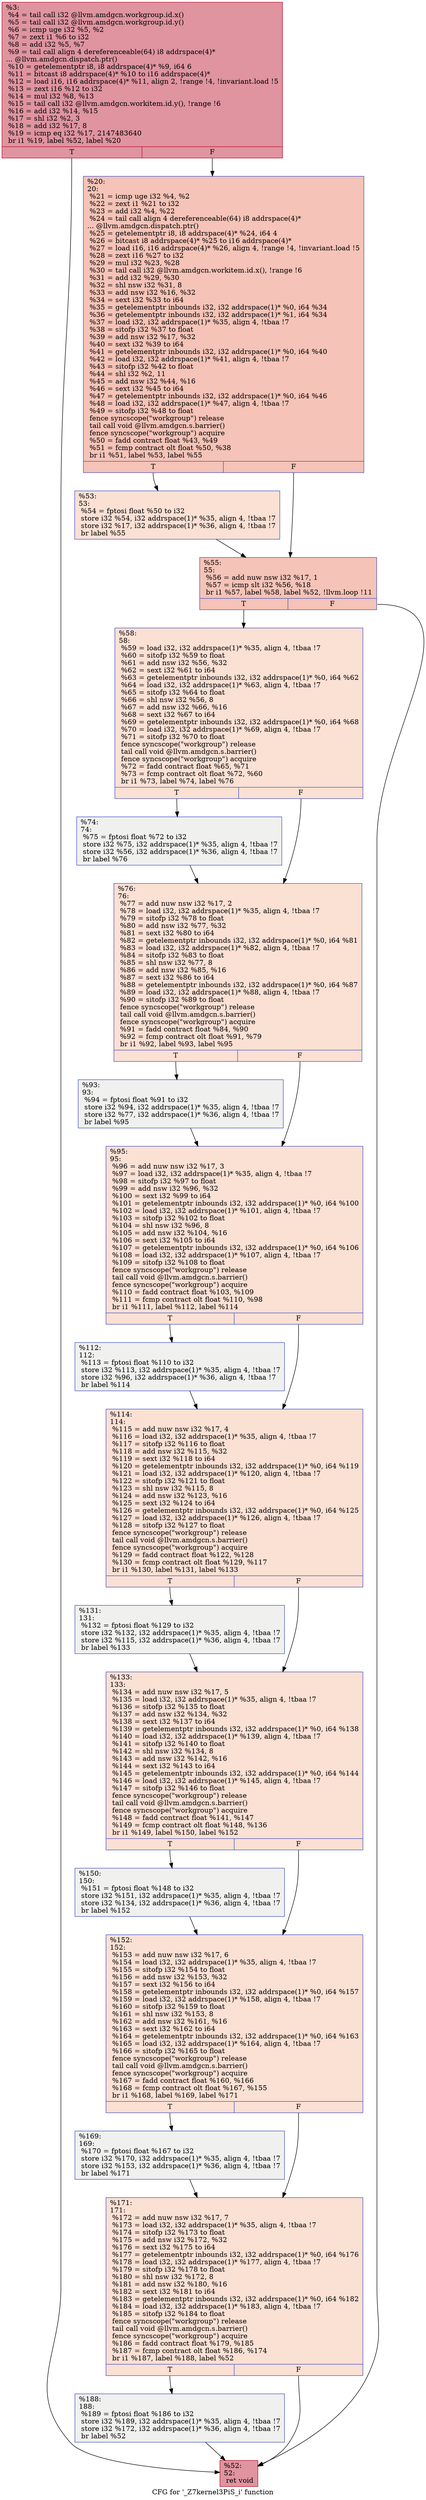 digraph "CFG for '_Z7kernel3PiS_i' function" {
	label="CFG for '_Z7kernel3PiS_i' function";

	Node0x5d68700 [shape=record,color="#b70d28ff", style=filled, fillcolor="#b70d2870",label="{%3:\l  %4 = tail call i32 @llvm.amdgcn.workgroup.id.x()\l  %5 = tail call i32 @llvm.amdgcn.workgroup.id.y()\l  %6 = icmp uge i32 %5, %2\l  %7 = zext i1 %6 to i32\l  %8 = add i32 %5, %7\l  %9 = tail call align 4 dereferenceable(64) i8 addrspace(4)*\l... @llvm.amdgcn.dispatch.ptr()\l  %10 = getelementptr i8, i8 addrspace(4)* %9, i64 6\l  %11 = bitcast i8 addrspace(4)* %10 to i16 addrspace(4)*\l  %12 = load i16, i16 addrspace(4)* %11, align 2, !range !4, !invariant.load !5\l  %13 = zext i16 %12 to i32\l  %14 = mul i32 %8, %13\l  %15 = tail call i32 @llvm.amdgcn.workitem.id.y(), !range !6\l  %16 = add i32 %14, %15\l  %17 = shl i32 %2, 3\l  %18 = add i32 %17, 8\l  %19 = icmp eq i32 %17, 2147483640\l  br i1 %19, label %52, label %20\l|{<s0>T|<s1>F}}"];
	Node0x5d68700:s0 -> Node0x5d6abb0;
	Node0x5d68700:s1 -> Node0x5d6ac40;
	Node0x5d6ac40 [shape=record,color="#3d50c3ff", style=filled, fillcolor="#e8765c70",label="{%20:\l20:                                               \l  %21 = icmp uge i32 %4, %2\l  %22 = zext i1 %21 to i32\l  %23 = add i32 %4, %22\l  %24 = tail call align 4 dereferenceable(64) i8 addrspace(4)*\l... @llvm.amdgcn.dispatch.ptr()\l  %25 = getelementptr i8, i8 addrspace(4)* %24, i64 4\l  %26 = bitcast i8 addrspace(4)* %25 to i16 addrspace(4)*\l  %27 = load i16, i16 addrspace(4)* %26, align 4, !range !4, !invariant.load !5\l  %28 = zext i16 %27 to i32\l  %29 = mul i32 %23, %28\l  %30 = tail call i32 @llvm.amdgcn.workitem.id.x(), !range !6\l  %31 = add i32 %29, %30\l  %32 = shl nsw i32 %31, 8\l  %33 = add nsw i32 %16, %32\l  %34 = sext i32 %33 to i64\l  %35 = getelementptr inbounds i32, i32 addrspace(1)* %0, i64 %34\l  %36 = getelementptr inbounds i32, i32 addrspace(1)* %1, i64 %34\l  %37 = load i32, i32 addrspace(1)* %35, align 4, !tbaa !7\l  %38 = sitofp i32 %37 to float\l  %39 = add nsw i32 %17, %32\l  %40 = sext i32 %39 to i64\l  %41 = getelementptr inbounds i32, i32 addrspace(1)* %0, i64 %40\l  %42 = load i32, i32 addrspace(1)* %41, align 4, !tbaa !7\l  %43 = sitofp i32 %42 to float\l  %44 = shl i32 %2, 11\l  %45 = add nsw i32 %44, %16\l  %46 = sext i32 %45 to i64\l  %47 = getelementptr inbounds i32, i32 addrspace(1)* %0, i64 %46\l  %48 = load i32, i32 addrspace(1)* %47, align 4, !tbaa !7\l  %49 = sitofp i32 %48 to float\l  fence syncscope(\"workgroup\") release\l  tail call void @llvm.amdgcn.s.barrier()\l  fence syncscope(\"workgroup\") acquire\l  %50 = fadd contract float %43, %49\l  %51 = fcmp contract olt float %50, %38\l  br i1 %51, label %53, label %55\l|{<s0>T|<s1>F}}"];
	Node0x5d6ac40:s0 -> Node0x5d6dd80;
	Node0x5d6ac40:s1 -> Node0x5d6de10;
	Node0x5d6abb0 [shape=record,color="#b70d28ff", style=filled, fillcolor="#b70d2870",label="{%52:\l52:                                               \l  ret void\l}"];
	Node0x5d6dd80 [shape=record,color="#3d50c3ff", style=filled, fillcolor="#f7b99e70",label="{%53:\l53:                                               \l  %54 = fptosi float %50 to i32\l  store i32 %54, i32 addrspace(1)* %35, align 4, !tbaa !7\l  store i32 %17, i32 addrspace(1)* %36, align 4, !tbaa !7\l  br label %55\l}"];
	Node0x5d6dd80 -> Node0x5d6de10;
	Node0x5d6de10 [shape=record,color="#3d50c3ff", style=filled, fillcolor="#e8765c70",label="{%55:\l55:                                               \l  %56 = add nuw nsw i32 %17, 1\l  %57 = icmp slt i32 %56, %18\l  br i1 %57, label %58, label %52, !llvm.loop !11\l|{<s0>T|<s1>F}}"];
	Node0x5d6de10:s0 -> Node0x5d6e2c0;
	Node0x5d6de10:s1 -> Node0x5d6abb0;
	Node0x5d6e2c0 [shape=record,color="#3d50c3ff", style=filled, fillcolor="#f7b99e70",label="{%58:\l58:                                               \l  %59 = load i32, i32 addrspace(1)* %35, align 4, !tbaa !7\l  %60 = sitofp i32 %59 to float\l  %61 = add nsw i32 %56, %32\l  %62 = sext i32 %61 to i64\l  %63 = getelementptr inbounds i32, i32 addrspace(1)* %0, i64 %62\l  %64 = load i32, i32 addrspace(1)* %63, align 4, !tbaa !7\l  %65 = sitofp i32 %64 to float\l  %66 = shl nsw i32 %56, 8\l  %67 = add nsw i32 %66, %16\l  %68 = sext i32 %67 to i64\l  %69 = getelementptr inbounds i32, i32 addrspace(1)* %0, i64 %68\l  %70 = load i32, i32 addrspace(1)* %69, align 4, !tbaa !7\l  %71 = sitofp i32 %70 to float\l  fence syncscope(\"workgroup\") release\l  tail call void @llvm.amdgcn.s.barrier()\l  fence syncscope(\"workgroup\") acquire\l  %72 = fadd contract float %65, %71\l  %73 = fcmp contract olt float %72, %60\l  br i1 %73, label %74, label %76\l|{<s0>T|<s1>F}}"];
	Node0x5d6e2c0:s0 -> Node0x5d6f000;
	Node0x5d6e2c0:s1 -> Node0x5d6f050;
	Node0x5d6f000 [shape=record,color="#3d50c3ff", style=filled, fillcolor="#dedcdb70",label="{%74:\l74:                                               \l  %75 = fptosi float %72 to i32\l  store i32 %75, i32 addrspace(1)* %35, align 4, !tbaa !7\l  store i32 %56, i32 addrspace(1)* %36, align 4, !tbaa !7\l  br label %76\l}"];
	Node0x5d6f000 -> Node0x5d6f050;
	Node0x5d6f050 [shape=record,color="#3d50c3ff", style=filled, fillcolor="#f7b99e70",label="{%76:\l76:                                               \l  %77 = add nuw nsw i32 %17, 2\l  %78 = load i32, i32 addrspace(1)* %35, align 4, !tbaa !7\l  %79 = sitofp i32 %78 to float\l  %80 = add nsw i32 %77, %32\l  %81 = sext i32 %80 to i64\l  %82 = getelementptr inbounds i32, i32 addrspace(1)* %0, i64 %81\l  %83 = load i32, i32 addrspace(1)* %82, align 4, !tbaa !7\l  %84 = sitofp i32 %83 to float\l  %85 = shl nsw i32 %77, 8\l  %86 = add nsw i32 %85, %16\l  %87 = sext i32 %86 to i64\l  %88 = getelementptr inbounds i32, i32 addrspace(1)* %0, i64 %87\l  %89 = load i32, i32 addrspace(1)* %88, align 4, !tbaa !7\l  %90 = sitofp i32 %89 to float\l  fence syncscope(\"workgroup\") release\l  tail call void @llvm.amdgcn.s.barrier()\l  fence syncscope(\"workgroup\") acquire\l  %91 = fadd contract float %84, %90\l  %92 = fcmp contract olt float %91, %79\l  br i1 %92, label %93, label %95\l|{<s0>T|<s1>F}}"];
	Node0x5d6f050:s0 -> Node0x5d6fd20;
	Node0x5d6f050:s1 -> Node0x5d6fd70;
	Node0x5d6fd20 [shape=record,color="#3d50c3ff", style=filled, fillcolor="#dedcdb70",label="{%93:\l93:                                               \l  %94 = fptosi float %91 to i32\l  store i32 %94, i32 addrspace(1)* %35, align 4, !tbaa !7\l  store i32 %77, i32 addrspace(1)* %36, align 4, !tbaa !7\l  br label %95\l}"];
	Node0x5d6fd20 -> Node0x5d6fd70;
	Node0x5d6fd70 [shape=record,color="#3d50c3ff", style=filled, fillcolor="#f7b99e70",label="{%95:\l95:                                               \l  %96 = add nuw nsw i32 %17, 3\l  %97 = load i32, i32 addrspace(1)* %35, align 4, !tbaa !7\l  %98 = sitofp i32 %97 to float\l  %99 = add nsw i32 %96, %32\l  %100 = sext i32 %99 to i64\l  %101 = getelementptr inbounds i32, i32 addrspace(1)* %0, i64 %100\l  %102 = load i32, i32 addrspace(1)* %101, align 4, !tbaa !7\l  %103 = sitofp i32 %102 to float\l  %104 = shl nsw i32 %96, 8\l  %105 = add nsw i32 %104, %16\l  %106 = sext i32 %105 to i64\l  %107 = getelementptr inbounds i32, i32 addrspace(1)* %0, i64 %106\l  %108 = load i32, i32 addrspace(1)* %107, align 4, !tbaa !7\l  %109 = sitofp i32 %108 to float\l  fence syncscope(\"workgroup\") release\l  tail call void @llvm.amdgcn.s.barrier()\l  fence syncscope(\"workgroup\") acquire\l  %110 = fadd contract float %103, %109\l  %111 = fcmp contract olt float %110, %98\l  br i1 %111, label %112, label %114\l|{<s0>T|<s1>F}}"];
	Node0x5d6fd70:s0 -> Node0x5d70a00;
	Node0x5d6fd70:s1 -> Node0x5d70a50;
	Node0x5d70a00 [shape=record,color="#3d50c3ff", style=filled, fillcolor="#dedcdb70",label="{%112:\l112:                                              \l  %113 = fptosi float %110 to i32\l  store i32 %113, i32 addrspace(1)* %35, align 4, !tbaa !7\l  store i32 %96, i32 addrspace(1)* %36, align 4, !tbaa !7\l  br label %114\l}"];
	Node0x5d70a00 -> Node0x5d70a50;
	Node0x5d70a50 [shape=record,color="#3d50c3ff", style=filled, fillcolor="#f7b99e70",label="{%114:\l114:                                              \l  %115 = add nuw nsw i32 %17, 4\l  %116 = load i32, i32 addrspace(1)* %35, align 4, !tbaa !7\l  %117 = sitofp i32 %116 to float\l  %118 = add nsw i32 %115, %32\l  %119 = sext i32 %118 to i64\l  %120 = getelementptr inbounds i32, i32 addrspace(1)* %0, i64 %119\l  %121 = load i32, i32 addrspace(1)* %120, align 4, !tbaa !7\l  %122 = sitofp i32 %121 to float\l  %123 = shl nsw i32 %115, 8\l  %124 = add nsw i32 %123, %16\l  %125 = sext i32 %124 to i64\l  %126 = getelementptr inbounds i32, i32 addrspace(1)* %0, i64 %125\l  %127 = load i32, i32 addrspace(1)* %126, align 4, !tbaa !7\l  %128 = sitofp i32 %127 to float\l  fence syncscope(\"workgroup\") release\l  tail call void @llvm.amdgcn.s.barrier()\l  fence syncscope(\"workgroup\") acquire\l  %129 = fadd contract float %122, %128\l  %130 = fcmp contract olt float %129, %117\l  br i1 %130, label %131, label %133\l|{<s0>T|<s1>F}}"];
	Node0x5d70a50:s0 -> Node0x5d6ea30;
	Node0x5d70a50:s1 -> Node0x5d6ea80;
	Node0x5d6ea30 [shape=record,color="#3d50c3ff", style=filled, fillcolor="#dedcdb70",label="{%131:\l131:                                              \l  %132 = fptosi float %129 to i32\l  store i32 %132, i32 addrspace(1)* %35, align 4, !tbaa !7\l  store i32 %115, i32 addrspace(1)* %36, align 4, !tbaa !7\l  br label %133\l}"];
	Node0x5d6ea30 -> Node0x5d6ea80;
	Node0x5d6ea80 [shape=record,color="#3d50c3ff", style=filled, fillcolor="#f7b99e70",label="{%133:\l133:                                              \l  %134 = add nuw nsw i32 %17, 5\l  %135 = load i32, i32 addrspace(1)* %35, align 4, !tbaa !7\l  %136 = sitofp i32 %135 to float\l  %137 = add nsw i32 %134, %32\l  %138 = sext i32 %137 to i64\l  %139 = getelementptr inbounds i32, i32 addrspace(1)* %0, i64 %138\l  %140 = load i32, i32 addrspace(1)* %139, align 4, !tbaa !7\l  %141 = sitofp i32 %140 to float\l  %142 = shl nsw i32 %134, 8\l  %143 = add nsw i32 %142, %16\l  %144 = sext i32 %143 to i64\l  %145 = getelementptr inbounds i32, i32 addrspace(1)* %0, i64 %144\l  %146 = load i32, i32 addrspace(1)* %145, align 4, !tbaa !7\l  %147 = sitofp i32 %146 to float\l  fence syncscope(\"workgroup\") release\l  tail call void @llvm.amdgcn.s.barrier()\l  fence syncscope(\"workgroup\") acquire\l  %148 = fadd contract float %141, %147\l  %149 = fcmp contract olt float %148, %136\l  br i1 %149, label %150, label %152\l|{<s0>T|<s1>F}}"];
	Node0x5d6ea80:s0 -> Node0x5d72820;
	Node0x5d6ea80:s1 -> Node0x5d72870;
	Node0x5d72820 [shape=record,color="#3d50c3ff", style=filled, fillcolor="#dedcdb70",label="{%150:\l150:                                              \l  %151 = fptosi float %148 to i32\l  store i32 %151, i32 addrspace(1)* %35, align 4, !tbaa !7\l  store i32 %134, i32 addrspace(1)* %36, align 4, !tbaa !7\l  br label %152\l}"];
	Node0x5d72820 -> Node0x5d72870;
	Node0x5d72870 [shape=record,color="#3d50c3ff", style=filled, fillcolor="#f7b99e70",label="{%152:\l152:                                              \l  %153 = add nuw nsw i32 %17, 6\l  %154 = load i32, i32 addrspace(1)* %35, align 4, !tbaa !7\l  %155 = sitofp i32 %154 to float\l  %156 = add nsw i32 %153, %32\l  %157 = sext i32 %156 to i64\l  %158 = getelementptr inbounds i32, i32 addrspace(1)* %0, i64 %157\l  %159 = load i32, i32 addrspace(1)* %158, align 4, !tbaa !7\l  %160 = sitofp i32 %159 to float\l  %161 = shl nsw i32 %153, 8\l  %162 = add nsw i32 %161, %16\l  %163 = sext i32 %162 to i64\l  %164 = getelementptr inbounds i32, i32 addrspace(1)* %0, i64 %163\l  %165 = load i32, i32 addrspace(1)* %164, align 4, !tbaa !7\l  %166 = sitofp i32 %165 to float\l  fence syncscope(\"workgroup\") release\l  tail call void @llvm.amdgcn.s.barrier()\l  fence syncscope(\"workgroup\") acquire\l  %167 = fadd contract float %160, %166\l  %168 = fcmp contract olt float %167, %155\l  br i1 %168, label %169, label %171\l|{<s0>T|<s1>F}}"];
	Node0x5d72870:s0 -> Node0x5d73530;
	Node0x5d72870:s1 -> Node0x5d73580;
	Node0x5d73530 [shape=record,color="#3d50c3ff", style=filled, fillcolor="#dedcdb70",label="{%169:\l169:                                              \l  %170 = fptosi float %167 to i32\l  store i32 %170, i32 addrspace(1)* %35, align 4, !tbaa !7\l  store i32 %153, i32 addrspace(1)* %36, align 4, !tbaa !7\l  br label %171\l}"];
	Node0x5d73530 -> Node0x5d73580;
	Node0x5d73580 [shape=record,color="#3d50c3ff", style=filled, fillcolor="#f7b99e70",label="{%171:\l171:                                              \l  %172 = add nuw nsw i32 %17, 7\l  %173 = load i32, i32 addrspace(1)* %35, align 4, !tbaa !7\l  %174 = sitofp i32 %173 to float\l  %175 = add nsw i32 %172, %32\l  %176 = sext i32 %175 to i64\l  %177 = getelementptr inbounds i32, i32 addrspace(1)* %0, i64 %176\l  %178 = load i32, i32 addrspace(1)* %177, align 4, !tbaa !7\l  %179 = sitofp i32 %178 to float\l  %180 = shl nsw i32 %172, 8\l  %181 = add nsw i32 %180, %16\l  %182 = sext i32 %181 to i64\l  %183 = getelementptr inbounds i32, i32 addrspace(1)* %0, i64 %182\l  %184 = load i32, i32 addrspace(1)* %183, align 4, !tbaa !7\l  %185 = sitofp i32 %184 to float\l  fence syncscope(\"workgroup\") release\l  tail call void @llvm.amdgcn.s.barrier()\l  fence syncscope(\"workgroup\") acquire\l  %186 = fadd contract float %179, %185\l  %187 = fcmp contract olt float %186, %174\l  br i1 %187, label %188, label %52\l|{<s0>T|<s1>F}}"];
	Node0x5d73580:s0 -> Node0x5d74240;
	Node0x5d73580:s1 -> Node0x5d6abb0;
	Node0x5d74240 [shape=record,color="#3d50c3ff", style=filled, fillcolor="#dedcdb70",label="{%188:\l188:                                              \l  %189 = fptosi float %186 to i32\l  store i32 %189, i32 addrspace(1)* %35, align 4, !tbaa !7\l  store i32 %172, i32 addrspace(1)* %36, align 4, !tbaa !7\l  br label %52\l}"];
	Node0x5d74240 -> Node0x5d6abb0;
}
